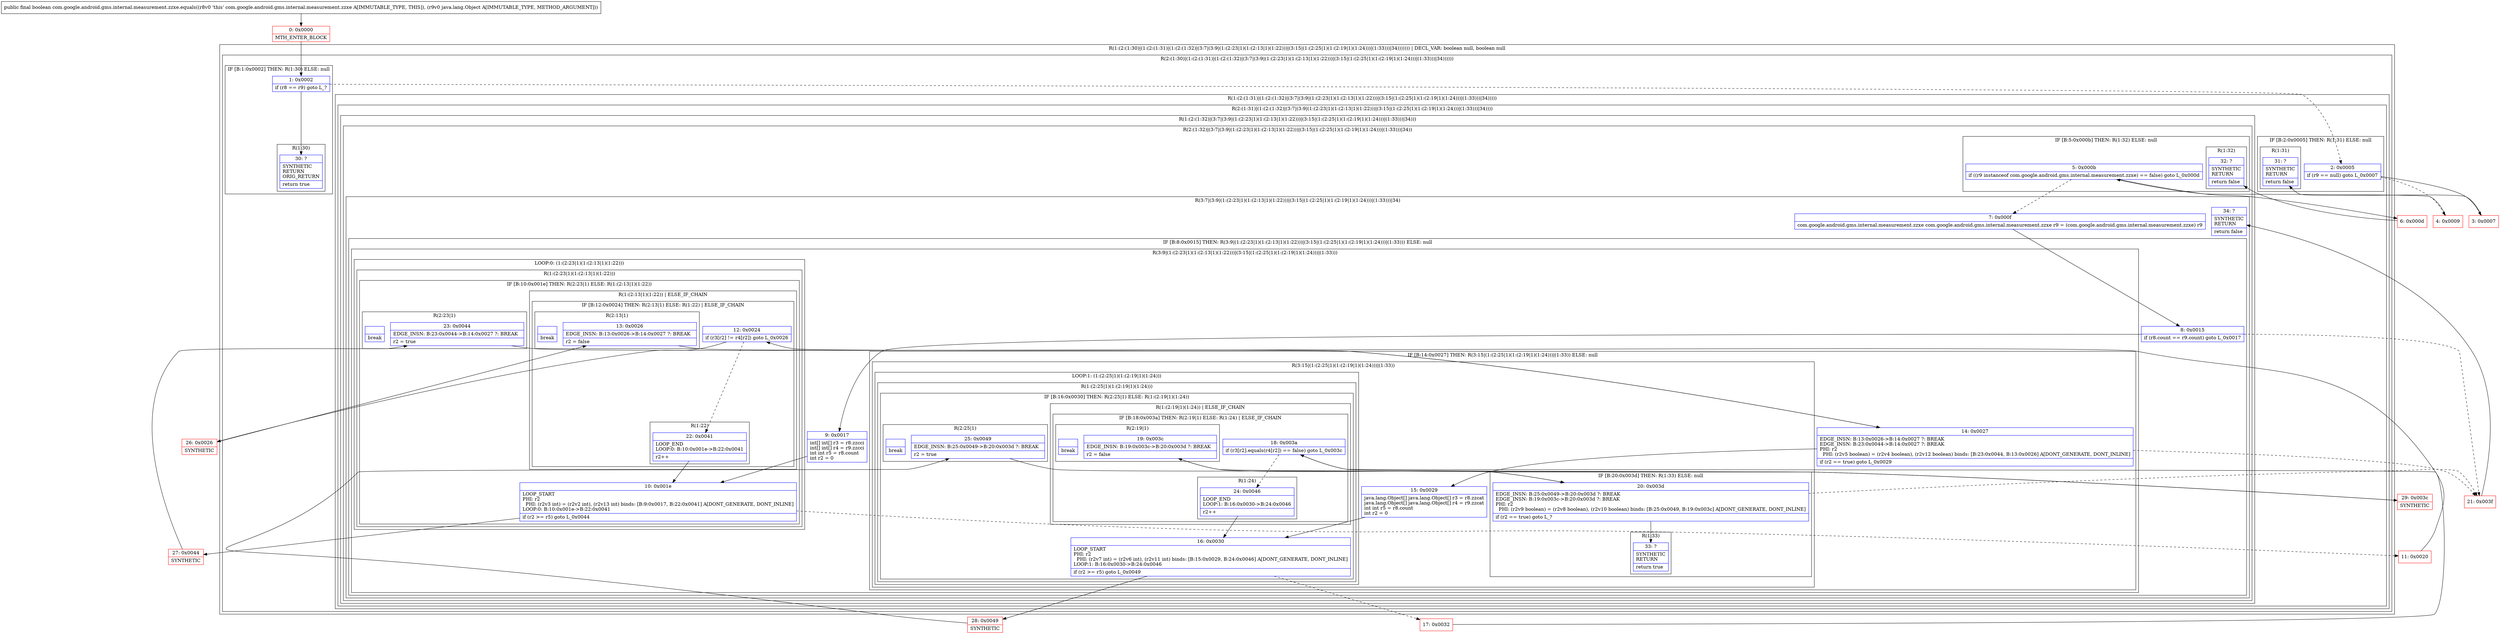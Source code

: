 digraph "CFG forcom.google.android.gms.internal.measurement.zzxe.equals(Ljava\/lang\/Object;)Z" {
subgraph cluster_Region_281750684 {
label = "R(1:(2:(1:30)|(1:(2:(1:31)|(1:(2:(1:32)|(3:7|(3:9|(1:(2:23|1)(1:(2:13|1)(1:22)))|(3:15|(1:(2:25|1)(1:(2:19|1)(1:24)))|(1:33)))|34))))))) | DECL_VAR: boolean null, boolean null\l";
node [shape=record,color=blue];
subgraph cluster_Region_1143624903 {
label = "R(2:(1:30)|(1:(2:(1:31)|(1:(2:(1:32)|(3:7|(3:9|(1:(2:23|1)(1:(2:13|1)(1:22)))|(3:15|(1:(2:25|1)(1:(2:19|1)(1:24)))|(1:33)))|34))))))";
node [shape=record,color=blue];
subgraph cluster_IfRegion_2144689604 {
label = "IF [B:1:0x0002] THEN: R(1:30) ELSE: null";
node [shape=record,color=blue];
Node_1 [shape=record,label="{1\:\ 0x0002|if (r8 == r9) goto L_?\l}"];
subgraph cluster_Region_166648280 {
label = "R(1:30)";
node [shape=record,color=blue];
Node_30 [shape=record,label="{30\:\ ?|SYNTHETIC\lRETURN\lORIG_RETURN\l|return true\l}"];
}
}
subgraph cluster_Region_1082698677 {
label = "R(1:(2:(1:31)|(1:(2:(1:32)|(3:7|(3:9|(1:(2:23|1)(1:(2:13|1)(1:22)))|(3:15|(1:(2:25|1)(1:(2:19|1)(1:24)))|(1:33)))|34)))))";
node [shape=record,color=blue];
subgraph cluster_Region_1444037391 {
label = "R(2:(1:31)|(1:(2:(1:32)|(3:7|(3:9|(1:(2:23|1)(1:(2:13|1)(1:22)))|(3:15|(1:(2:25|1)(1:(2:19|1)(1:24)))|(1:33)))|34))))";
node [shape=record,color=blue];
subgraph cluster_IfRegion_66850676 {
label = "IF [B:2:0x0005] THEN: R(1:31) ELSE: null";
node [shape=record,color=blue];
Node_2 [shape=record,label="{2\:\ 0x0005|if (r9 == null) goto L_0x0007\l}"];
subgraph cluster_Region_2082678474 {
label = "R(1:31)";
node [shape=record,color=blue];
Node_31 [shape=record,label="{31\:\ ?|SYNTHETIC\lRETURN\l|return false\l}"];
}
}
subgraph cluster_Region_2046033912 {
label = "R(1:(2:(1:32)|(3:7|(3:9|(1:(2:23|1)(1:(2:13|1)(1:22)))|(3:15|(1:(2:25|1)(1:(2:19|1)(1:24)))|(1:33)))|34)))";
node [shape=record,color=blue];
subgraph cluster_Region_1027457522 {
label = "R(2:(1:32)|(3:7|(3:9|(1:(2:23|1)(1:(2:13|1)(1:22)))|(3:15|(1:(2:25|1)(1:(2:19|1)(1:24)))|(1:33)))|34))";
node [shape=record,color=blue];
subgraph cluster_IfRegion_1591344782 {
label = "IF [B:5:0x000b] THEN: R(1:32) ELSE: null";
node [shape=record,color=blue];
Node_5 [shape=record,label="{5\:\ 0x000b|if ((r9 instanceof com.google.android.gms.internal.measurement.zzxe) == false) goto L_0x000d\l}"];
subgraph cluster_Region_1000965865 {
label = "R(1:32)";
node [shape=record,color=blue];
Node_32 [shape=record,label="{32\:\ ?|SYNTHETIC\lRETURN\l|return false\l}"];
}
}
subgraph cluster_Region_714212506 {
label = "R(3:7|(3:9|(1:(2:23|1)(1:(2:13|1)(1:22)))|(3:15|(1:(2:25|1)(1:(2:19|1)(1:24)))|(1:33)))|34)";
node [shape=record,color=blue];
Node_7 [shape=record,label="{7\:\ 0x000f|com.google.android.gms.internal.measurement.zzxe com.google.android.gms.internal.measurement.zzxe r9 = (com.google.android.gms.internal.measurement.zzxe) r9\l}"];
subgraph cluster_IfRegion_288706354 {
label = "IF [B:8:0x0015] THEN: R(3:9|(1:(2:23|1)(1:(2:13|1)(1:22)))|(3:15|(1:(2:25|1)(1:(2:19|1)(1:24)))|(1:33))) ELSE: null";
node [shape=record,color=blue];
Node_8 [shape=record,label="{8\:\ 0x0015|if (r8.count == r9.count) goto L_0x0017\l}"];
subgraph cluster_Region_700133504 {
label = "R(3:9|(1:(2:23|1)(1:(2:13|1)(1:22)))|(3:15|(1:(2:25|1)(1:(2:19|1)(1:24)))|(1:33)))";
node [shape=record,color=blue];
Node_9 [shape=record,label="{9\:\ 0x0017|int[] int[] r3 = r8.zzcci\lint[] int[] r4 = r9.zzcci\lint int r5 = r8.count\lint r2 = 0\l}"];
subgraph cluster_LoopRegion_1564713563 {
label = "LOOP:0: (1:(2:23|1)(1:(2:13|1)(1:22)))";
node [shape=record,color=blue];
subgraph cluster_Region_237161040 {
label = "R(1:(2:23|1)(1:(2:13|1)(1:22)))";
node [shape=record,color=blue];
subgraph cluster_IfRegion_1892779561 {
label = "IF [B:10:0x001e] THEN: R(2:23|1) ELSE: R(1:(2:13|1)(1:22))";
node [shape=record,color=blue];
Node_10 [shape=record,label="{10\:\ 0x001e|LOOP_START\lPHI: r2 \l  PHI: (r2v3 int) = (r2v2 int), (r2v13 int) binds: [B:9:0x0017, B:22:0x0041] A[DONT_GENERATE, DONT_INLINE]\lLOOP:0: B:10:0x001e\-\>B:22:0x0041\l|if (r2 \>= r5) goto L_0x0044\l}"];
subgraph cluster_Region_579900403 {
label = "R(2:23|1)";
node [shape=record,color=blue];
Node_23 [shape=record,label="{23\:\ 0x0044|EDGE_INSN: B:23:0x0044\-\>B:14:0x0027 ?: BREAK  \l|r2 = true\l}"];
Node_InsnContainer_522086548 [shape=record,label="{|break\l}"];
}
subgraph cluster_Region_1752644432 {
label = "R(1:(2:13|1)(1:22)) | ELSE_IF_CHAIN\l";
node [shape=record,color=blue];
subgraph cluster_IfRegion_1269177520 {
label = "IF [B:12:0x0024] THEN: R(2:13|1) ELSE: R(1:22) | ELSE_IF_CHAIN\l";
node [shape=record,color=blue];
Node_12 [shape=record,label="{12\:\ 0x0024|if (r3[r2] != r4[r2]) goto L_0x0026\l}"];
subgraph cluster_Region_1504204941 {
label = "R(2:13|1)";
node [shape=record,color=blue];
Node_13 [shape=record,label="{13\:\ 0x0026|EDGE_INSN: B:13:0x0026\-\>B:14:0x0027 ?: BREAK  \l|r2 = false\l}"];
Node_InsnContainer_677776767 [shape=record,label="{|break\l}"];
}
subgraph cluster_Region_2000771 {
label = "R(1:22)";
node [shape=record,color=blue];
Node_22 [shape=record,label="{22\:\ 0x0041|LOOP_END\lLOOP:0: B:10:0x001e\-\>B:22:0x0041\l|r2++\l}"];
}
}
}
}
}
}
subgraph cluster_IfRegion_806232681 {
label = "IF [B:14:0x0027] THEN: R(3:15|(1:(2:25|1)(1:(2:19|1)(1:24)))|(1:33)) ELSE: null";
node [shape=record,color=blue];
Node_14 [shape=record,label="{14\:\ 0x0027|EDGE_INSN: B:13:0x0026\-\>B:14:0x0027 ?: BREAK  \lEDGE_INSN: B:23:0x0044\-\>B:14:0x0027 ?: BREAK  \lPHI: r2 \l  PHI: (r2v5 boolean) = (r2v4 boolean), (r2v12 boolean) binds: [B:23:0x0044, B:13:0x0026] A[DONT_GENERATE, DONT_INLINE]\l|if (r2 == true) goto L_0x0029\l}"];
subgraph cluster_Region_1898606811 {
label = "R(3:15|(1:(2:25|1)(1:(2:19|1)(1:24)))|(1:33))";
node [shape=record,color=blue];
Node_15 [shape=record,label="{15\:\ 0x0029|java.lang.Object[] java.lang.Object[] r3 = r8.zzcat\ljava.lang.Object[] java.lang.Object[] r4 = r9.zzcat\lint int r5 = r8.count\lint r2 = 0\l}"];
subgraph cluster_LoopRegion_1555605044 {
label = "LOOP:1: (1:(2:25|1)(1:(2:19|1)(1:24)))";
node [shape=record,color=blue];
subgraph cluster_Region_222608200 {
label = "R(1:(2:25|1)(1:(2:19|1)(1:24)))";
node [shape=record,color=blue];
subgraph cluster_IfRegion_1373820149 {
label = "IF [B:16:0x0030] THEN: R(2:25|1) ELSE: R(1:(2:19|1)(1:24))";
node [shape=record,color=blue];
Node_16 [shape=record,label="{16\:\ 0x0030|LOOP_START\lPHI: r2 \l  PHI: (r2v7 int) = (r2v6 int), (r2v11 int) binds: [B:15:0x0029, B:24:0x0046] A[DONT_GENERATE, DONT_INLINE]\lLOOP:1: B:16:0x0030\-\>B:24:0x0046\l|if (r2 \>= r5) goto L_0x0049\l}"];
subgraph cluster_Region_1815906421 {
label = "R(2:25|1)";
node [shape=record,color=blue];
Node_25 [shape=record,label="{25\:\ 0x0049|EDGE_INSN: B:25:0x0049\-\>B:20:0x003d ?: BREAK  \l|r2 = true\l}"];
Node_InsnContainer_366035562 [shape=record,label="{|break\l}"];
}
subgraph cluster_Region_1410148307 {
label = "R(1:(2:19|1)(1:24)) | ELSE_IF_CHAIN\l";
node [shape=record,color=blue];
subgraph cluster_IfRegion_632581471 {
label = "IF [B:18:0x003a] THEN: R(2:19|1) ELSE: R(1:24) | ELSE_IF_CHAIN\l";
node [shape=record,color=blue];
Node_18 [shape=record,label="{18\:\ 0x003a|if (r3[r2].equals(r4[r2]) == false) goto L_0x003c\l}"];
subgraph cluster_Region_1784995384 {
label = "R(2:19|1)";
node [shape=record,color=blue];
Node_19 [shape=record,label="{19\:\ 0x003c|EDGE_INSN: B:19:0x003c\-\>B:20:0x003d ?: BREAK  \l|r2 = false\l}"];
Node_InsnContainer_1293787744 [shape=record,label="{|break\l}"];
}
subgraph cluster_Region_2009848369 {
label = "R(1:24)";
node [shape=record,color=blue];
Node_24 [shape=record,label="{24\:\ 0x0046|LOOP_END\lLOOP:1: B:16:0x0030\-\>B:24:0x0046\l|r2++\l}"];
}
}
}
}
}
}
subgraph cluster_IfRegion_1705762416 {
label = "IF [B:20:0x003d] THEN: R(1:33) ELSE: null";
node [shape=record,color=blue];
Node_20 [shape=record,label="{20\:\ 0x003d|EDGE_INSN: B:25:0x0049\-\>B:20:0x003d ?: BREAK  \lEDGE_INSN: B:19:0x003c\-\>B:20:0x003d ?: BREAK  \lPHI: r2 \l  PHI: (r2v9 boolean) = (r2v8 boolean), (r2v10 boolean) binds: [B:25:0x0049, B:19:0x003c] A[DONT_GENERATE, DONT_INLINE]\l|if (r2 == true) goto L_?\l}"];
subgraph cluster_Region_2054558397 {
label = "R(1:33)";
node [shape=record,color=blue];
Node_33 [shape=record,label="{33\:\ ?|SYNTHETIC\lRETURN\l|return true\l}"];
}
}
}
}
}
}
Node_34 [shape=record,label="{34\:\ ?|SYNTHETIC\lRETURN\l|return false\l}"];
}
}
}
}
}
}
}
Node_0 [shape=record,color=red,label="{0\:\ 0x0000|MTH_ENTER_BLOCK\l}"];
Node_3 [shape=record,color=red,label="{3\:\ 0x0007}"];
Node_4 [shape=record,color=red,label="{4\:\ 0x0009}"];
Node_6 [shape=record,color=red,label="{6\:\ 0x000d}"];
Node_11 [shape=record,color=red,label="{11\:\ 0x0020}"];
Node_17 [shape=record,color=red,label="{17\:\ 0x0032}"];
Node_21 [shape=record,color=red,label="{21\:\ 0x003f}"];
Node_26 [shape=record,color=red,label="{26\:\ 0x0026|SYNTHETIC\l}"];
Node_27 [shape=record,color=red,label="{27\:\ 0x0044|SYNTHETIC\l}"];
Node_28 [shape=record,color=red,label="{28\:\ 0x0049|SYNTHETIC\l}"];
Node_29 [shape=record,color=red,label="{29\:\ 0x003c|SYNTHETIC\l}"];
MethodNode[shape=record,label="{public final boolean com.google.android.gms.internal.measurement.zzxe.equals((r8v0 'this' com.google.android.gms.internal.measurement.zzxe A[IMMUTABLE_TYPE, THIS]), (r9v0 java.lang.Object A[IMMUTABLE_TYPE, METHOD_ARGUMENT])) }"];
MethodNode -> Node_0;
Node_1 -> Node_2[style=dashed];
Node_1 -> Node_30;
Node_2 -> Node_3;
Node_2 -> Node_4[style=dashed];
Node_5 -> Node_6;
Node_5 -> Node_7[style=dashed];
Node_7 -> Node_8;
Node_8 -> Node_9;
Node_8 -> Node_21[style=dashed];
Node_9 -> Node_10;
Node_10 -> Node_11[style=dashed];
Node_10 -> Node_27;
Node_23 -> Node_14;
Node_12 -> Node_22[style=dashed];
Node_12 -> Node_26;
Node_13 -> Node_14;
Node_22 -> Node_10;
Node_14 -> Node_15;
Node_14 -> Node_21[style=dashed];
Node_15 -> Node_16;
Node_16 -> Node_17[style=dashed];
Node_16 -> Node_28;
Node_25 -> Node_20;
Node_18 -> Node_24[style=dashed];
Node_18 -> Node_29;
Node_19 -> Node_20;
Node_24 -> Node_16;
Node_20 -> Node_21[style=dashed];
Node_20 -> Node_33;
Node_0 -> Node_1;
Node_3 -> Node_31;
Node_4 -> Node_5;
Node_6 -> Node_32;
Node_11 -> Node_12;
Node_17 -> Node_18;
Node_21 -> Node_34;
Node_26 -> Node_13;
Node_27 -> Node_23;
Node_28 -> Node_25;
Node_29 -> Node_19;
}

